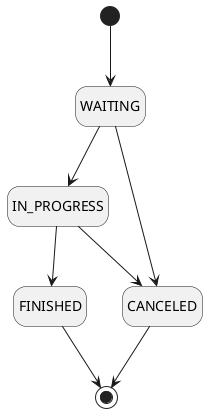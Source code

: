 @startuml
hide empty description

state WAITING
state IN_PROGRESS
state FINISHED
state CANCELED

[*] --> WAITING
WAITING --> CANCELED
WAITING --> IN_PROGRESS
IN_PROGRESS -down-> FINISHED
IN_PROGRESS --> CANCELED
CANCELED -down-> [*]
FINISHED -down-> [*]
@enduml

